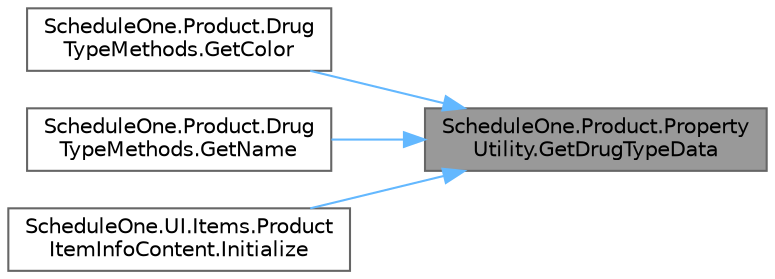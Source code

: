 digraph "ScheduleOne.Product.PropertyUtility.GetDrugTypeData"
{
 // LATEX_PDF_SIZE
  bgcolor="transparent";
  edge [fontname=Helvetica,fontsize=10,labelfontname=Helvetica,labelfontsize=10];
  node [fontname=Helvetica,fontsize=10,shape=box,height=0.2,width=0.4];
  rankdir="RL";
  Node1 [id="Node000001",label="ScheduleOne.Product.Property\lUtility.GetDrugTypeData",height=0.2,width=0.4,color="gray40", fillcolor="grey60", style="filled", fontcolor="black",tooltip=" "];
  Node1 -> Node2 [id="edge1_Node000001_Node000002",dir="back",color="steelblue1",style="solid",tooltip=" "];
  Node2 [id="Node000002",label="ScheduleOne.Product.Drug\lTypeMethods.GetColor",height=0.2,width=0.4,color="grey40", fillcolor="white", style="filled",URL="$class_schedule_one_1_1_product_1_1_drug_type_methods.html#a0d30045730a51990bdf0066056ee787b",tooltip=" "];
  Node1 -> Node3 [id="edge2_Node000001_Node000003",dir="back",color="steelblue1",style="solid",tooltip=" "];
  Node3 [id="Node000003",label="ScheduleOne.Product.Drug\lTypeMethods.GetName",height=0.2,width=0.4,color="grey40", fillcolor="white", style="filled",URL="$class_schedule_one_1_1_product_1_1_drug_type_methods.html#a0ba1a72aaeb22cb2fa8429a5c51f49c2",tooltip=" "];
  Node1 -> Node4 [id="edge3_Node000001_Node000004",dir="back",color="steelblue1",style="solid",tooltip=" "];
  Node4 [id="Node000004",label="ScheduleOne.UI.Items.Product\lItemInfoContent.Initialize",height=0.2,width=0.4,color="grey40", fillcolor="white", style="filled",URL="$class_schedule_one_1_1_u_i_1_1_items_1_1_product_item_info_content.html#a039791672bae10368d413213f035b278",tooltip=" "];
}
